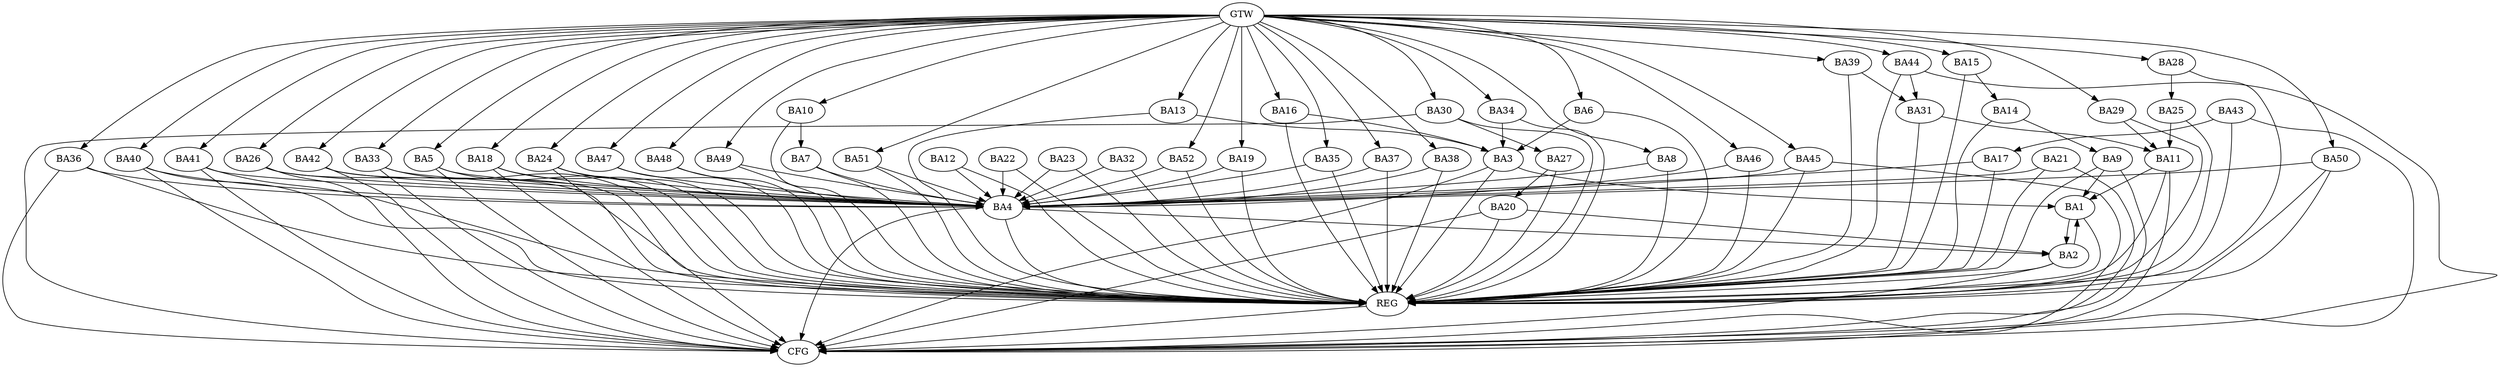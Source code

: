 strict digraph G {
  BA1 [ label="BA1" ];
  BA2 [ label="BA2" ];
  BA3 [ label="BA3" ];
  BA4 [ label="BA4" ];
  BA5 [ label="BA5" ];
  BA6 [ label="BA6" ];
  BA7 [ label="BA7" ];
  BA8 [ label="BA8" ];
  BA9 [ label="BA9" ];
  BA10 [ label="BA10" ];
  BA11 [ label="BA11" ];
  BA12 [ label="BA12" ];
  BA13 [ label="BA13" ];
  BA14 [ label="BA14" ];
  BA15 [ label="BA15" ];
  BA16 [ label="BA16" ];
  BA17 [ label="BA17" ];
  BA18 [ label="BA18" ];
  BA19 [ label="BA19" ];
  BA20 [ label="BA20" ];
  BA21 [ label="BA21" ];
  BA22 [ label="BA22" ];
  BA23 [ label="BA23" ];
  BA24 [ label="BA24" ];
  BA25 [ label="BA25" ];
  BA26 [ label="BA26" ];
  BA27 [ label="BA27" ];
  BA28 [ label="BA28" ];
  BA29 [ label="BA29" ];
  BA30 [ label="BA30" ];
  BA31 [ label="BA31" ];
  BA32 [ label="BA32" ];
  BA33 [ label="BA33" ];
  BA34 [ label="BA34" ];
  BA35 [ label="BA35" ];
  BA36 [ label="BA36" ];
  BA37 [ label="BA37" ];
  BA38 [ label="BA38" ];
  BA39 [ label="BA39" ];
  BA40 [ label="BA40" ];
  BA41 [ label="BA41" ];
  BA42 [ label="BA42" ];
  BA43 [ label="BA43" ];
  BA44 [ label="BA44" ];
  BA45 [ label="BA45" ];
  BA46 [ label="BA46" ];
  BA47 [ label="BA47" ];
  BA48 [ label="BA48" ];
  BA49 [ label="BA49" ];
  BA50 [ label="BA50" ];
  BA51 [ label="BA51" ];
  BA52 [ label="BA52" ];
  GTW [ label="GTW" ];
  REG [ label="REG" ];
  CFG [ label="CFG" ];
  BA1 -> BA2;
  BA2 -> BA1;
  BA3 -> BA1;
  BA4 -> BA2;
  BA6 -> BA3;
  BA7 -> BA4;
  BA8 -> BA4;
  BA9 -> BA1;
  BA10 -> BA7;
  BA11 -> BA1;
  BA12 -> BA4;
  BA13 -> BA3;
  BA14 -> BA9;
  BA15 -> BA14;
  BA16 -> BA3;
  BA17 -> BA4;
  BA19 -> BA4;
  BA20 -> BA2;
  BA22 -> BA4;
  BA24 -> BA4;
  BA25 -> BA11;
  BA27 -> BA20;
  BA28 -> BA25;
  BA29 -> BA11;
  BA30 -> BA27;
  BA31 -> BA11;
  BA34 -> BA3;
  BA36 -> BA4;
  BA38 -> BA4;
  BA39 -> BA31;
  BA42 -> BA4;
  BA43 -> BA17;
  BA44 -> BA31;
  BA46 -> BA4;
  BA50 -> BA4;
  GTW -> BA5;
  GTW -> BA6;
  GTW -> BA8;
  GTW -> BA10;
  GTW -> BA13;
  GTW -> BA15;
  GTW -> BA16;
  GTW -> BA18;
  GTW -> BA19;
  GTW -> BA24;
  GTW -> BA26;
  GTW -> BA28;
  GTW -> BA29;
  GTW -> BA30;
  GTW -> BA33;
  GTW -> BA34;
  GTW -> BA35;
  GTW -> BA36;
  GTW -> BA37;
  GTW -> BA38;
  GTW -> BA39;
  GTW -> BA40;
  GTW -> BA41;
  GTW -> BA42;
  GTW -> BA44;
  GTW -> BA45;
  GTW -> BA46;
  GTW -> BA47;
  GTW -> BA48;
  GTW -> BA49;
  GTW -> BA50;
  GTW -> BA51;
  GTW -> BA52;
  BA1 -> REG;
  BA2 -> REG;
  BA3 -> REG;
  BA4 -> REG;
  BA5 -> REG;
  BA6 -> REG;
  BA7 -> REG;
  BA8 -> REG;
  BA9 -> REG;
  BA10 -> REG;
  BA11 -> REG;
  BA12 -> REG;
  BA13 -> REG;
  BA14 -> REG;
  BA15 -> REG;
  BA16 -> REG;
  BA17 -> REG;
  BA18 -> REG;
  BA19 -> REG;
  BA20 -> REG;
  BA21 -> REG;
  BA22 -> REG;
  BA23 -> REG;
  BA24 -> REG;
  BA25 -> REG;
  BA26 -> REG;
  BA27 -> REG;
  BA28 -> REG;
  BA29 -> REG;
  BA30 -> REG;
  BA31 -> REG;
  BA32 -> REG;
  BA33 -> REG;
  BA34 -> REG;
  BA35 -> REG;
  BA36 -> REG;
  BA37 -> REG;
  BA38 -> REG;
  BA39 -> REG;
  BA40 -> REG;
  BA41 -> REG;
  BA42 -> REG;
  BA43 -> REG;
  BA44 -> REG;
  BA45 -> REG;
  BA46 -> REG;
  BA47 -> REG;
  BA48 -> REG;
  BA49 -> REG;
  BA50 -> REG;
  BA51 -> REG;
  BA52 -> REG;
  BA50 -> CFG;
  BA45 -> CFG;
  BA20 -> CFG;
  BA44 -> CFG;
  BA9 -> CFG;
  BA11 -> CFG;
  BA33 -> CFG;
  BA41 -> CFG;
  BA26 -> CFG;
  BA18 -> CFG;
  BA30 -> CFG;
  BA24 -> CFG;
  BA4 -> CFG;
  BA43 -> CFG;
  BA36 -> CFG;
  BA3 -> CFG;
  BA40 -> CFG;
  BA5 -> CFG;
  BA21 -> CFG;
  BA42 -> CFG;
  BA2 -> CFG;
  REG -> CFG;
  BA51 -> BA4;
  BA45 -> BA4;
  BA41 -> BA4;
  BA26 -> BA4;
  BA47 -> BA4;
  BA33 -> BA4;
  BA52 -> BA4;
  BA18 -> BA4;
  BA21 -> BA4;
  BA37 -> BA4;
  BA35 -> BA4;
  BA5 -> BA4;
  BA23 -> BA4;
  BA48 -> BA4;
  BA49 -> BA4;
  BA32 -> BA4;
  BA40 -> BA4;
}

